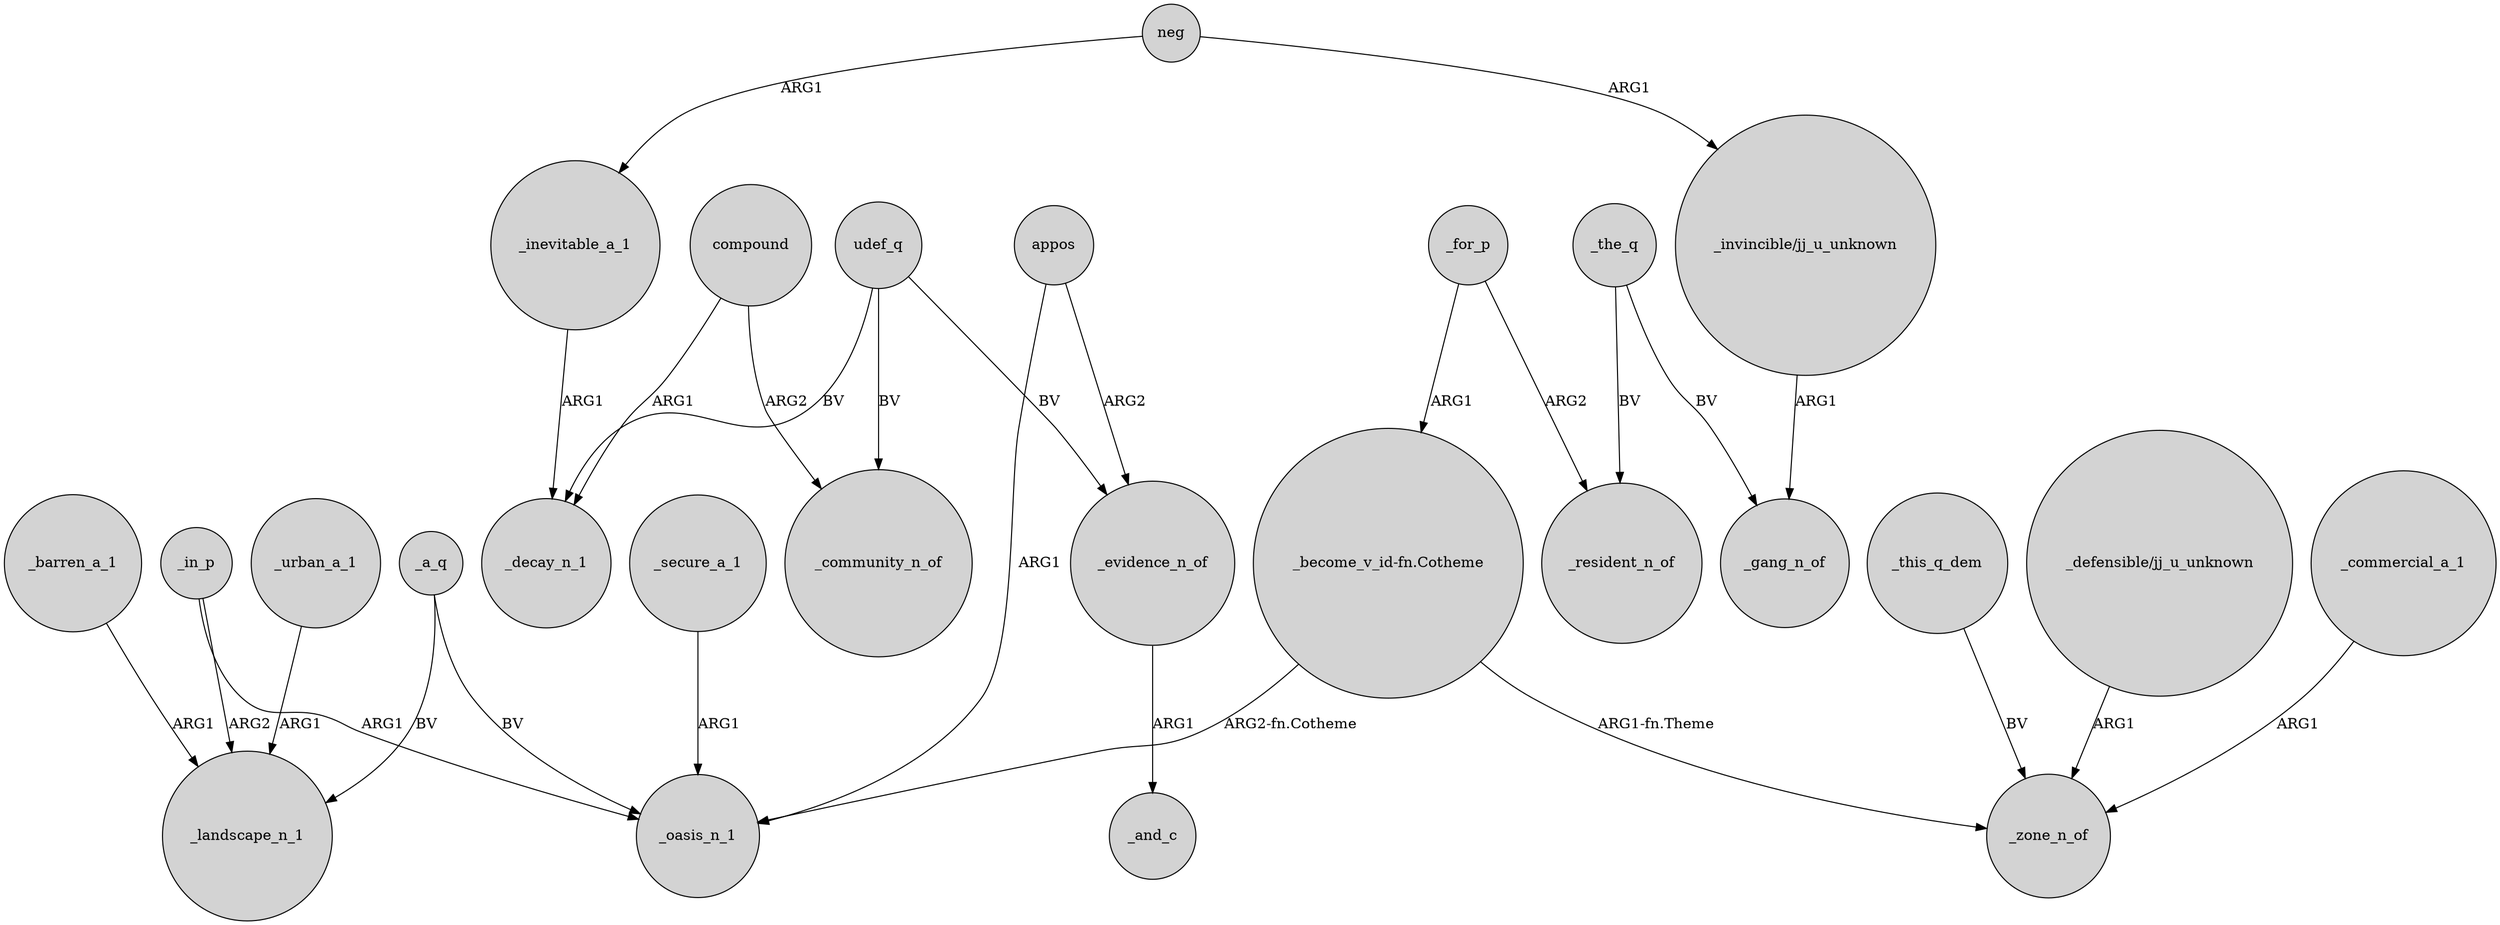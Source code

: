 digraph {
	node [shape=circle style=filled]
	_commercial_a_1 -> _zone_n_of [label=ARG1]
	_for_p -> "_become_v_id-fn.Cotheme" [label=ARG1]
	"_become_v_id-fn.Cotheme" -> _oasis_n_1 [label="ARG2-fn.Cotheme"]
	udef_q -> _decay_n_1 [label=BV]
	_for_p -> _resident_n_of [label=ARG2]
	_the_q -> _resident_n_of [label=BV]
	_inevitable_a_1 -> _decay_n_1 [label=ARG1]
	_secure_a_1 -> _oasis_n_1 [label=ARG1]
	_barren_a_1 -> _landscape_n_1 [label=ARG1]
	_evidence_n_of -> _and_c [label=ARG1]
	_a_q -> _oasis_n_1 [label=BV]
	compound -> _decay_n_1 [label=ARG1]
	udef_q -> _evidence_n_of [label=BV]
	_urban_a_1 -> _landscape_n_1 [label=ARG1]
	_this_q_dem -> _zone_n_of [label=BV]
	_in_p -> _oasis_n_1 [label=ARG1]
	"_invincible/jj_u_unknown" -> _gang_n_of [label=ARG1]
	neg -> _inevitable_a_1 [label=ARG1]
	"_become_v_id-fn.Cotheme" -> _zone_n_of [label="ARG1-fn.Theme"]
	_a_q -> _landscape_n_1 [label=BV]
	udef_q -> _community_n_of [label=BV]
	appos -> _oasis_n_1 [label=ARG1]
	_in_p -> _landscape_n_1 [label=ARG2]
	"_defensible/jj_u_unknown" -> _zone_n_of [label=ARG1]
	_the_q -> _gang_n_of [label=BV]
	appos -> _evidence_n_of [label=ARG2]
	compound -> _community_n_of [label=ARG2]
	neg -> "_invincible/jj_u_unknown" [label=ARG1]
}
